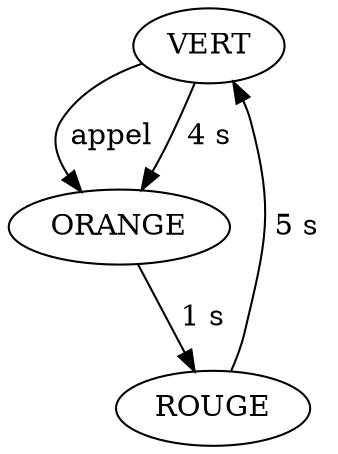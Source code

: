 digraph "Feu tricolore" {
    VERT   -> ORANGE [label=" appel "];
    VERT   -> ORANGE [label=" 4 s "];
    ORANGE -> ROUGE  [label=" 1 s "];
    ROUGE  -> VERT   [label=" 5 s "];
}
